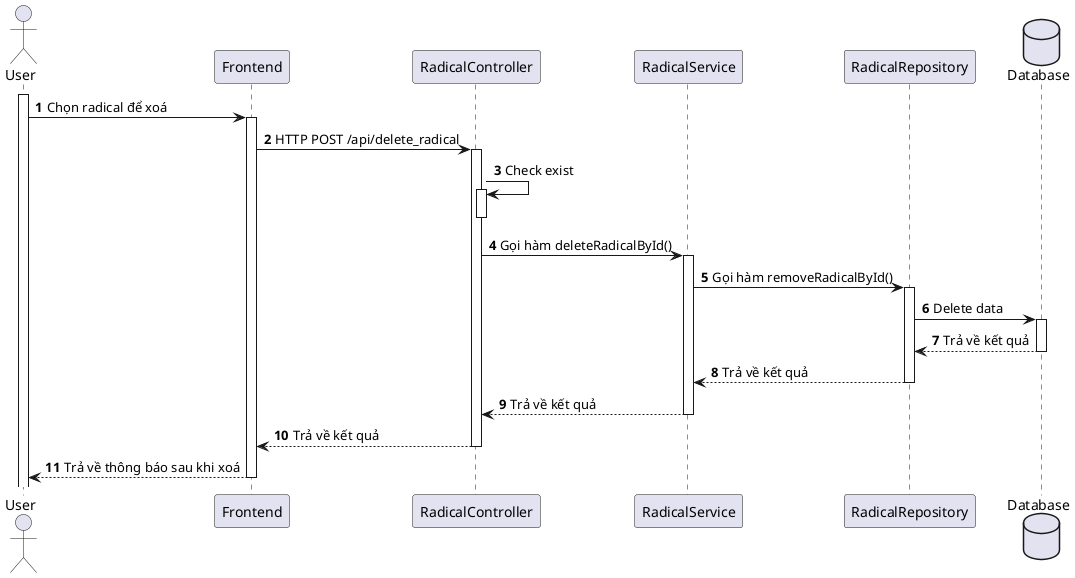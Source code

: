 @startuml
actor User
'participant "Homepage Activity" as Homepage
participant "Frontend" as Frontend
participant "RadicalController" as Controller
participant "RadicalService" as Service
participant "RadicalRepository" as Repository

database Database

'
'Use case: Xem danh sách bộ thủ
'

activate User

autonumber
User -> Frontend++: Chọn radical để xoá

'
'Call API get list radical category
'
'Homepage -> Radical++: startActivity(intent)
Frontend -> Controller++: HTTP POST /api/delete_radical
Controller -> Controller: Check exist
activate Controller
deactivate Controller
Controller -> Service++: Gọi hàm deleteRadicalById()
Service -> Repository++: Gọi hàm removeRadicalById()
Repository -> Database++: Delete data
Database --> Repository--: Trả về kết quả
Repository --> Service--: Trả về kết quả
Service --> Controller--: Trả về kết quả
Controller --> Frontend--: Trả về kết quả

Frontend --> User--: Trả về thông báo sau khi xoá


@enduml
